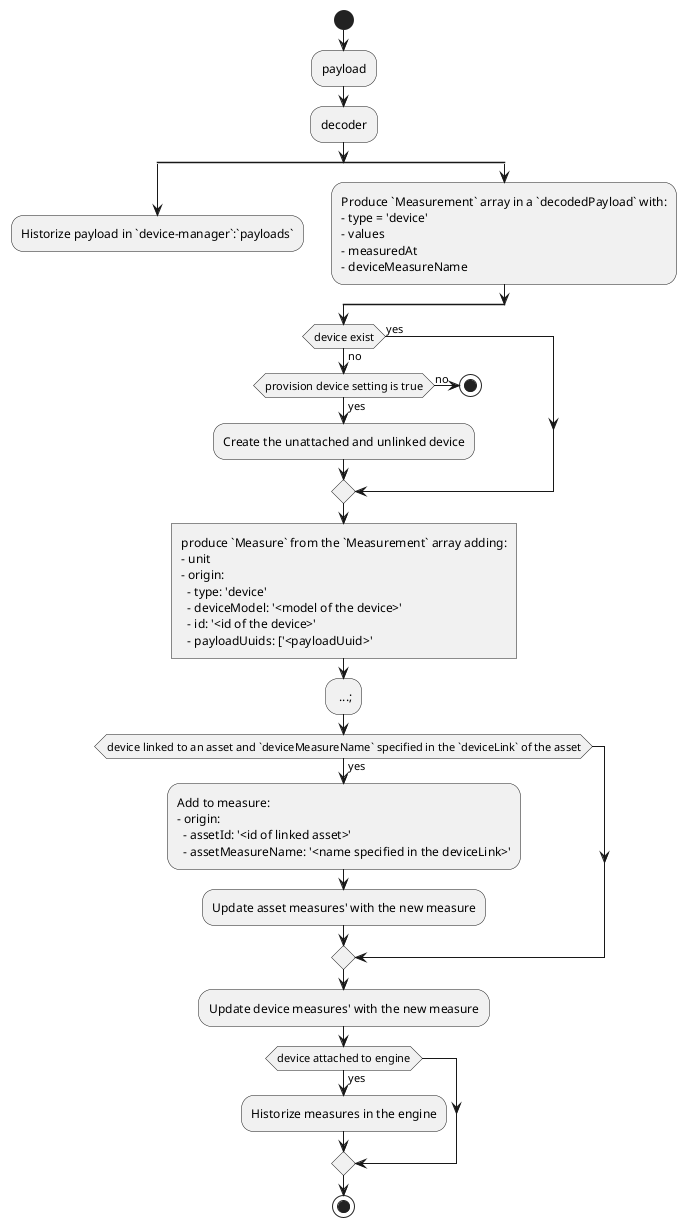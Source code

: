 @startuml
start
:payload;
:decoder;
split
  :Historize payload in `device-manager`:`payloads`;
  detach
split again
  :Produce `Measurement` array in a `decodedPayload` with:
  - type = 'device'
  - values
  - measuredAt
  - deviceMeasureName;
end split

if (device exist) then (yes)
else (no)
    if (provision device setting is true) then (yes)
        :Create the unattached and unlinked device;
    else (no)
        stop
    endif
endif

:produce `Measure` from the `Measurement` array adding:
- unit
- origin:
  - type: 'device'
  - deviceModel: '<model of the device>'
  - id: '<id of the device>'
  - payloadUuids: ['<payloadUuid>']
- ...;

if (device linked to an asset and `deviceMeasureName` specified in the `deviceLink` of the asset) then (yes)
  :Add to measure:
  - origin:
    - assetId: '<id of linked asset>'
    - assetMeasureName: '<name specified in the deviceLink>';
  :Update asset measures' with the new measure;
endif

:Update device measures' with the new measure;

if (device attached to engine) then (yes)
    :Historize measures in the engine;
endif

stop
@enduml

